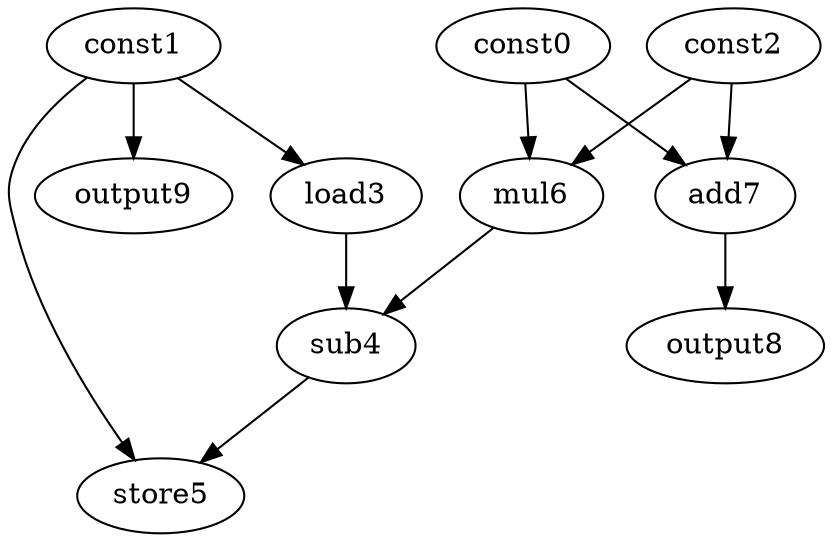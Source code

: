 digraph G { 
const0[opcode=const]; 
const1[opcode=const]; 
const2[opcode=const]; 
load3[opcode=load]; 
sub4[opcode=sub]; 
store5[opcode=store]; 
mul6[opcode=mul]; 
add7[opcode=add]; 
output8[opcode=output]; 
output9[opcode=output]; 
const1->load3[operand=0];
const0->mul6[operand=0];
const2->mul6[operand=1];
const0->add7[operand=0];
const2->add7[operand=1];
const1->output9[operand=0];
load3->sub4[operand=0];
mul6->sub4[operand=1];
add7->output8[operand=0];
const1->store5[operand=0];
sub4->store5[operand=1];
}
